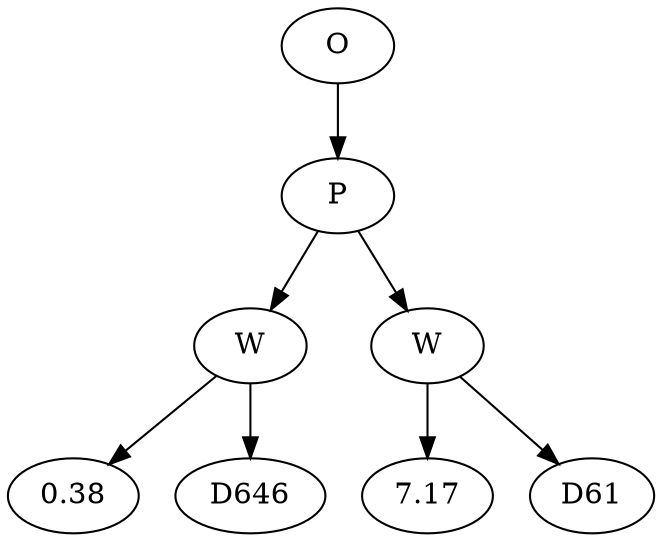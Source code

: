 // Tree
digraph {
	3027747 [label=O]
	3027748 [label=P]
	3027747 -> 3027748
	3027749 [label=W]
	3027748 -> 3027749
	3027750 [label=0.38]
	3027749 -> 3027750
	3027751 [label=D646]
	3027749 -> 3027751
	3027752 [label=W]
	3027748 -> 3027752
	3027753 [label=7.17]
	3027752 -> 3027753
	3027754 [label=D61]
	3027752 -> 3027754
}
